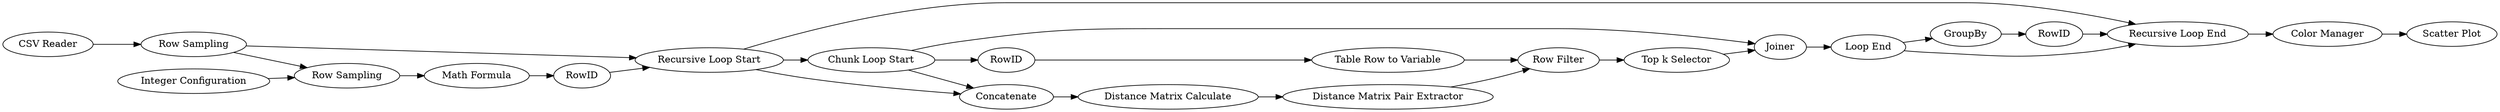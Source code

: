 digraph {
	18 -> 9
	21 -> 22
	16 -> 20
	1 -> 17
	12 -> 13
	18 -> 19
	20 -> 23
	18 -> 4
	4 -> 12
	14 -> 15
	17 -> 18
	10 -> 11
	3 -> 21
	9 -> 8
	15 -> 16
	17 -> 3
	4 -> 15
	24 -> 25
	13 -> 11
	19 -> 24
	8 -> 10
	23 -> 19
	16 -> 19
	11 -> 14
	22 -> 18
	2 -> 3
	4 -> 9
	9 [label=Concatenate]
	21 [label="Math Formula"]
	18 [label="Recursive Loop Start"]
	8 [label="Distance Matrix Calculate"]
	17 [label="Row Sampling"]
	3 [label="Row Sampling"]
	19 [label="Recursive Loop End"]
	24 [label="Color Manager"]
	15 [label=Joiner]
	25 [label="Scatter Plot"]
	10 [label="Distance Matrix Pair Extractor"]
	12 [label=RowID]
	16 [label="Loop End"]
	1 [label="CSV Reader"]
	22 [label=RowID]
	11 [label="Row Filter"]
	4 [label="Chunk Loop Start"]
	23 [label=RowID]
	14 [label="Top k Selector"]
	13 [label="Table Row to Variable"]
	20 [label=GroupBy]
	2 [label="Integer Configuration"]
	rankdir=LR
}
